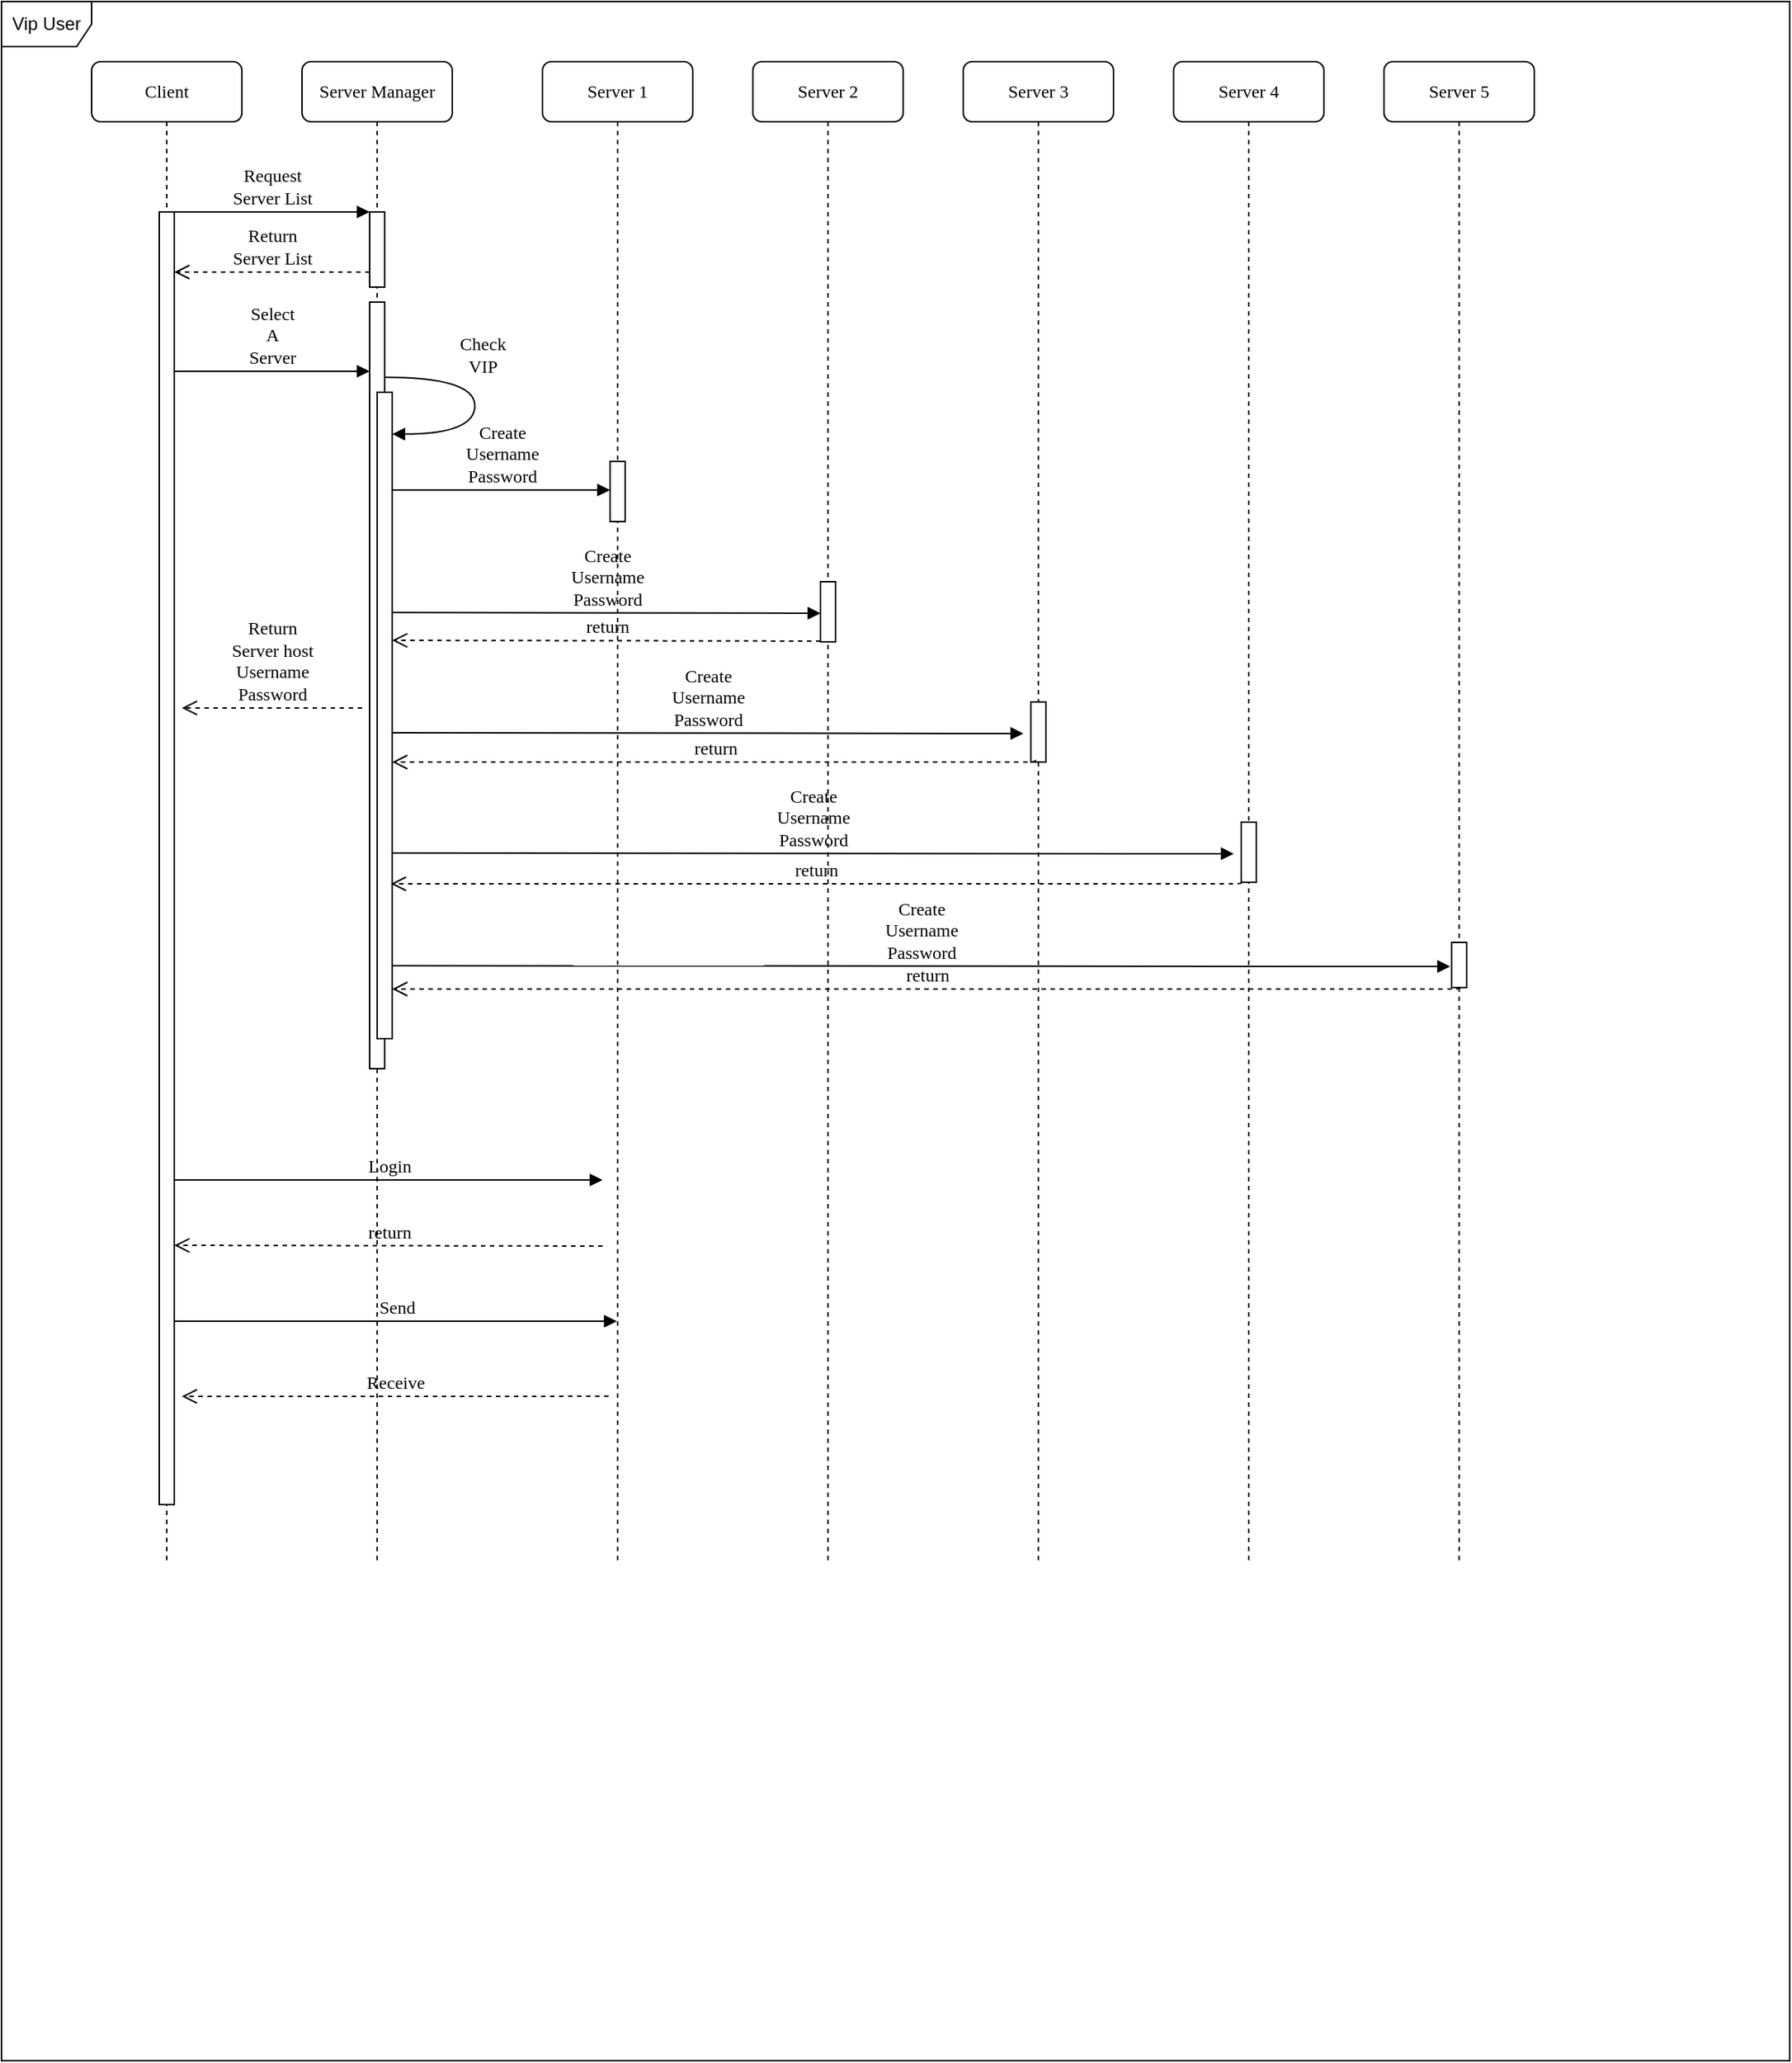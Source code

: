 <mxfile version="22.1.7" type="github">
  <diagram name="Page-1" id="13e1069c-82ec-6db2-03f1-153e76fe0fe0">
    <mxGraphModel dx="2338" dy="1284" grid="1" gridSize="10" guides="1" tooltips="1" connect="1" arrows="1" fold="1" page="1" pageScale="1" pageWidth="1100" pageHeight="850" background="none" math="0" shadow="0">
      <root>
        <mxCell id="0" />
        <mxCell id="1" parent="0" />
        <mxCell id="7baba1c4bc27f4b0-2" value="&lt;div&gt;Server Manager&lt;/div&gt;" style="shape=umlLifeline;perimeter=lifelinePerimeter;whiteSpace=wrap;html=1;container=1;collapsible=0;recursiveResize=0;outlineConnect=0;rounded=1;shadow=0;comic=0;labelBackgroundColor=none;strokeWidth=1;fontFamily=Verdana;fontSize=12;align=center;" parent="1" vertex="1">
          <mxGeometry x="240" y="80" width="100" height="1000" as="geometry" />
        </mxCell>
        <mxCell id="7baba1c4bc27f4b0-10" value="" style="html=1;points=[];perimeter=orthogonalPerimeter;rounded=0;shadow=0;comic=0;labelBackgroundColor=none;strokeWidth=1;fontFamily=Verdana;fontSize=12;align=center;" parent="7baba1c4bc27f4b0-2" vertex="1">
          <mxGeometry x="45" y="100" width="10" height="50" as="geometry" />
        </mxCell>
        <mxCell id="kqqrXtVJcQpzIO3YU2Qk-3" value="" style="html=1;points=[];perimeter=orthogonalPerimeter;rounded=0;shadow=0;comic=0;labelBackgroundColor=none;strokeWidth=1;fontFamily=Verdana;fontSize=12;align=center;" parent="7baba1c4bc27f4b0-2" vertex="1">
          <mxGeometry x="45" y="160" width="10" height="510" as="geometry" />
        </mxCell>
        <mxCell id="kqqrXtVJcQpzIO3YU2Qk-5" value="&lt;div&gt;Select&lt;/div&gt;&lt;div&gt;A&lt;br&gt;&lt;/div&gt;&lt;div&gt;Server &lt;br&gt;&lt;/div&gt;" style="html=1;verticalAlign=bottom;endArrow=block;entryX=0;entryY=0;labelBackgroundColor=none;fontFamily=Verdana;fontSize=12;edgeStyle=elbowEdgeStyle;elbow=vertical;" parent="7baba1c4bc27f4b0-2" edge="1">
          <mxGeometry relative="1" as="geometry">
            <mxPoint x="-85" y="206" as="sourcePoint" />
            <mxPoint x="45" y="206" as="targetPoint" />
          </mxGeometry>
        </mxCell>
        <mxCell id="7baba1c4bc27f4b0-21" value="&lt;div&gt;Return&lt;/div&gt;&lt;div&gt;Server List&lt;/div&gt;" style="html=1;verticalAlign=bottom;endArrow=open;dashed=1;endSize=8;labelBackgroundColor=none;fontFamily=Verdana;fontSize=12;edgeStyle=elbowEdgeStyle;elbow=vertical;" parent="7baba1c4bc27f4b0-2" edge="1">
          <mxGeometry relative="1" as="geometry">
            <mxPoint x="-85" y="140" as="targetPoint" />
            <Array as="points">
              <mxPoint x="-10" y="140" />
              <mxPoint x="20" y="140" />
            </Array>
            <mxPoint x="45" y="140" as="sourcePoint" />
          </mxGeometry>
        </mxCell>
        <mxCell id="g5CKuLgZh3jTE9iR29t2-1" value="" style="html=1;points=[];perimeter=orthogonalPerimeter;rounded=0;shadow=0;comic=0;labelBackgroundColor=none;strokeWidth=1;fontFamily=Verdana;fontSize=12;align=center;" vertex="1" parent="7baba1c4bc27f4b0-2">
          <mxGeometry x="50" y="220" width="10" height="430" as="geometry" />
        </mxCell>
        <mxCell id="7baba1c4bc27f4b0-3" value="&lt;div&gt;Server 1&lt;/div&gt;" style="shape=umlLifeline;perimeter=lifelinePerimeter;whiteSpace=wrap;html=1;container=1;collapsible=0;recursiveResize=0;outlineConnect=0;rounded=1;shadow=0;comic=0;labelBackgroundColor=none;strokeWidth=1;fontFamily=Verdana;fontSize=12;align=center;" parent="1" vertex="1">
          <mxGeometry x="400" y="80" width="100" height="1000" as="geometry" />
        </mxCell>
        <mxCell id="7baba1c4bc27f4b0-13" value="" style="html=1;points=[];perimeter=orthogonalPerimeter;rounded=0;shadow=0;comic=0;labelBackgroundColor=none;strokeWidth=1;fontFamily=Verdana;fontSize=12;align=center;" parent="7baba1c4bc27f4b0-3" vertex="1">
          <mxGeometry x="45" y="266" width="10" height="40" as="geometry" />
        </mxCell>
        <mxCell id="7baba1c4bc27f4b0-14" value="&lt;div&gt;Create&lt;/div&gt;&lt;div&gt;Username&lt;/div&gt;&lt;div&gt;Password&lt;/div&gt;" style="html=1;verticalAlign=bottom;endArrow=block;entryX=0;entryY=0;labelBackgroundColor=none;fontFamily=Verdana;fontSize=12;edgeStyle=elbowEdgeStyle;elbow=vertical;" parent="7baba1c4bc27f4b0-3" edge="1">
          <mxGeometry relative="1" as="geometry">
            <mxPoint x="-100" y="285" as="sourcePoint" />
            <mxPoint x="45" y="285.0" as="targetPoint" />
          </mxGeometry>
        </mxCell>
        <mxCell id="7baba1c4bc27f4b0-4" value="&lt;div&gt;Server 2&lt;/div&gt;" style="shape=umlLifeline;perimeter=lifelinePerimeter;whiteSpace=wrap;html=1;container=1;collapsible=0;recursiveResize=0;outlineConnect=0;rounded=1;shadow=0;comic=0;labelBackgroundColor=none;strokeWidth=1;fontFamily=Verdana;fontSize=12;align=center;" parent="1" vertex="1">
          <mxGeometry x="540" y="80" width="100" height="1000" as="geometry" />
        </mxCell>
        <mxCell id="7baba1c4bc27f4b0-5" value="&lt;div&gt;Server 3&lt;/div&gt;" style="shape=umlLifeline;perimeter=lifelinePerimeter;whiteSpace=wrap;html=1;container=1;collapsible=0;recursiveResize=0;outlineConnect=0;rounded=1;shadow=0;comic=0;labelBackgroundColor=none;strokeWidth=1;fontFamily=Verdana;fontSize=12;align=center;" parent="1" vertex="1">
          <mxGeometry x="680" y="80" width="100" height="1000" as="geometry" />
        </mxCell>
        <mxCell id="7baba1c4bc27f4b0-6" value="Server 4" style="shape=umlLifeline;perimeter=lifelinePerimeter;whiteSpace=wrap;html=1;container=1;collapsible=0;recursiveResize=0;outlineConnect=0;rounded=1;shadow=0;comic=0;labelBackgroundColor=none;strokeWidth=1;fontFamily=Verdana;fontSize=12;align=center;" parent="1" vertex="1">
          <mxGeometry x="820" y="80" width="100" height="1000" as="geometry" />
        </mxCell>
        <mxCell id="7baba1c4bc27f4b0-7" value="Server 5" style="shape=umlLifeline;perimeter=lifelinePerimeter;whiteSpace=wrap;html=1;container=1;collapsible=0;recursiveResize=0;outlineConnect=0;rounded=1;shadow=0;comic=0;labelBackgroundColor=none;strokeWidth=1;fontFamily=Verdana;fontSize=12;align=center;" parent="1" vertex="1">
          <mxGeometry x="960" y="80" width="100" height="1000" as="geometry" />
        </mxCell>
        <mxCell id="7baba1c4bc27f4b0-8" value="&lt;div&gt;Client&lt;/div&gt;" style="shape=umlLifeline;perimeter=lifelinePerimeter;whiteSpace=wrap;html=1;container=1;collapsible=0;recursiveResize=0;outlineConnect=0;rounded=1;shadow=0;comic=0;labelBackgroundColor=none;strokeWidth=1;fontFamily=Verdana;fontSize=12;align=center;" parent="1" vertex="1">
          <mxGeometry x="100" y="80" width="100" height="1000" as="geometry" />
        </mxCell>
        <mxCell id="7baba1c4bc27f4b0-9" value="" style="html=1;points=[];perimeter=orthogonalPerimeter;rounded=0;shadow=0;comic=0;labelBackgroundColor=none;strokeWidth=1;fontFamily=Verdana;fontSize=12;align=center;" parent="7baba1c4bc27f4b0-8" vertex="1">
          <mxGeometry x="45" y="100" width="10" height="860" as="geometry" />
        </mxCell>
        <mxCell id="7baba1c4bc27f4b0-19" value="" style="html=1;points=[];perimeter=orthogonalPerimeter;rounded=0;shadow=0;comic=0;labelBackgroundColor=none;strokeWidth=1;fontFamily=Verdana;fontSize=12;align=center;" parent="1" vertex="1">
          <mxGeometry x="725" y="506" width="10" height="40" as="geometry" />
        </mxCell>
        <mxCell id="7baba1c4bc27f4b0-23" value="Login" style="html=1;verticalAlign=bottom;endArrow=block;labelBackgroundColor=none;fontFamily=Verdana;fontSize=12;" parent="1" edge="1">
          <mxGeometry relative="1" as="geometry">
            <mxPoint x="155" y="824" as="sourcePoint" />
            <mxPoint x="440" y="824" as="targetPoint" />
          </mxGeometry>
        </mxCell>
        <mxCell id="7baba1c4bc27f4b0-25" value="" style="html=1;points=[];perimeter=orthogonalPerimeter;rounded=0;shadow=0;comic=0;labelBackgroundColor=none;strokeColor=#000000;strokeWidth=1;fillColor=#FFFFFF;fontFamily=Verdana;fontSize=12;fontColor=#000000;align=center;" parent="1" vertex="1">
          <mxGeometry x="1005" y="666" width="10" height="30" as="geometry" />
        </mxCell>
        <mxCell id="7baba1c4bc27f4b0-11" value="&lt;div&gt;Request &lt;br&gt;&lt;/div&gt;&lt;div&gt;Server List&lt;/div&gt;" style="html=1;verticalAlign=bottom;endArrow=block;entryX=0;entryY=0;labelBackgroundColor=none;fontFamily=Verdana;fontSize=12;edgeStyle=elbowEdgeStyle;elbow=vertical;" parent="1" source="7baba1c4bc27f4b0-9" target="7baba1c4bc27f4b0-10" edge="1">
          <mxGeometry relative="1" as="geometry">
            <mxPoint x="220" y="190" as="sourcePoint" />
          </mxGeometry>
        </mxCell>
        <mxCell id="kqqrXtVJcQpzIO3YU2Qk-8" value="Vip User" style="shape=umlFrame;whiteSpace=wrap;html=1;pointerEvents=0;" parent="1" vertex="1">
          <mxGeometry x="40" y="40" width="1190" height="1370" as="geometry" />
        </mxCell>
        <mxCell id="kqqrXtVJcQpzIO3YU2Qk-10" value="return" style="html=1;verticalAlign=bottom;endArrow=open;dashed=1;endSize=8;labelBackgroundColor=none;fontFamily=Verdana;fontSize=12;edgeStyle=elbowEdgeStyle;elbow=vertical;" parent="1" edge="1">
          <mxGeometry relative="1" as="geometry">
            <mxPoint x="155" y="867.5" as="targetPoint" />
            <Array as="points">
              <mxPoint x="570" y="867.5" />
            </Array>
            <mxPoint x="440" y="868" as="sourcePoint" />
          </mxGeometry>
        </mxCell>
        <mxCell id="kqqrXtVJcQpzIO3YU2Qk-11" value="Send " style="html=1;verticalAlign=bottom;endArrow=block;labelBackgroundColor=none;fontFamily=Verdana;fontSize=12;edgeStyle=elbowEdgeStyle;elbow=vertical;" parent="1" edge="1" target="7baba1c4bc27f4b0-3">
          <mxGeometry relative="1" as="geometry">
            <mxPoint x="155" y="918" as="sourcePoint" />
            <mxPoint x="425" y="918" as="targetPoint" />
          </mxGeometry>
        </mxCell>
        <mxCell id="kqqrXtVJcQpzIO3YU2Qk-12" value="&lt;div&gt;Receive&lt;/div&gt;" style="html=1;verticalAlign=bottom;endArrow=open;dashed=1;endSize=8;labelBackgroundColor=none;fontFamily=Verdana;fontSize=12;edgeStyle=elbowEdgeStyle;elbow=vertical;exitX=-0.1;exitY=0.833;exitDx=0;exitDy=0;exitPerimeter=0;" parent="1" edge="1">
          <mxGeometry relative="1" as="geometry">
            <mxPoint x="160" y="968" as="targetPoint" />
            <Array as="points">
              <mxPoint x="580" y="968" />
            </Array>
            <mxPoint x="444" y="967.93" as="sourcePoint" />
          </mxGeometry>
        </mxCell>
        <mxCell id="g5CKuLgZh3jTE9iR29t2-2" value="&lt;div&gt;Check&lt;/div&gt;&lt;div&gt;VIP&lt;/div&gt;" style="html=1;verticalAlign=bottom;endArrow=block;labelBackgroundColor=none;fontFamily=Verdana;fontSize=12;elbow=vertical;edgeStyle=orthogonalEdgeStyle;curved=1;exitX=1;exitY=0.02;exitDx=0;exitDy=0;exitPerimeter=0;" edge="1" parent="1">
          <mxGeometry x="-0.189" y="5" relative="1" as="geometry">
            <mxPoint x="295" y="290.0" as="sourcePoint" />
            <mxPoint x="300" y="327.8" as="targetPoint" />
            <Array as="points">
              <mxPoint x="355" y="289.8" />
              <mxPoint x="355" y="327.8" />
            </Array>
            <mxPoint as="offset" />
          </mxGeometry>
        </mxCell>
        <mxCell id="g5CKuLgZh3jTE9iR29t2-3" value="" style="html=1;points=[];perimeter=orthogonalPerimeter;rounded=0;shadow=0;comic=0;labelBackgroundColor=none;strokeWidth=1;fontFamily=Verdana;fontSize=12;align=center;" vertex="1" parent="1">
          <mxGeometry x="865" y="586" width="10" height="40" as="geometry" />
        </mxCell>
        <mxCell id="g5CKuLgZh3jTE9iR29t2-4" value="" style="html=1;points=[];perimeter=orthogonalPerimeter;rounded=0;shadow=0;comic=0;labelBackgroundColor=none;strokeWidth=1;fontFamily=Verdana;fontSize=12;align=center;" vertex="1" parent="1">
          <mxGeometry x="585" y="426" width="10" height="40" as="geometry" />
        </mxCell>
        <mxCell id="g5CKuLgZh3jTE9iR29t2-6" value="&lt;div&gt;Create&lt;/div&gt;&lt;div&gt;Username&lt;/div&gt;&lt;div&gt;Password&lt;/div&gt;" style="html=1;verticalAlign=bottom;endArrow=block;labelBackgroundColor=none;fontFamily=Verdana;fontSize=12;edgeStyle=elbowEdgeStyle;elbow=vertical;" edge="1" parent="1">
          <mxGeometry relative="1" as="geometry">
            <mxPoint x="300" y="446.5" as="sourcePoint" />
            <mxPoint x="585" y="447" as="targetPoint" />
            <Array as="points">
              <mxPoint x="275" y="447" />
            </Array>
          </mxGeometry>
        </mxCell>
        <mxCell id="g5CKuLgZh3jTE9iR29t2-7" value="&lt;div&gt;Create&lt;/div&gt;&lt;div&gt;Username&lt;/div&gt;&lt;div&gt;Password&lt;/div&gt;" style="html=1;verticalAlign=bottom;endArrow=block;labelBackgroundColor=none;fontFamily=Verdana;fontSize=12;edgeStyle=elbowEdgeStyle;elbow=vertical;entryX=-0.1;entryY=0.5;entryDx=0;entryDy=0;entryPerimeter=0;" edge="1" parent="1">
          <mxGeometry relative="1" as="geometry">
            <mxPoint x="300" y="681.5" as="sourcePoint" />
            <mxPoint x="1004" y="682" as="targetPoint" />
            <Array as="points">
              <mxPoint x="275" y="682" />
            </Array>
          </mxGeometry>
        </mxCell>
        <mxCell id="g5CKuLgZh3jTE9iR29t2-8" value="&lt;div&gt;Create&lt;/div&gt;&lt;div&gt;Username&lt;/div&gt;&lt;div&gt;Password&lt;/div&gt;" style="html=1;verticalAlign=bottom;endArrow=block;labelBackgroundColor=none;fontFamily=Verdana;fontSize=12;edgeStyle=elbowEdgeStyle;elbow=vertical;" edge="1" parent="1">
          <mxGeometry relative="1" as="geometry">
            <mxPoint x="300" y="606.5" as="sourcePoint" />
            <mxPoint x="860" y="607" as="targetPoint" />
            <Array as="points">
              <mxPoint x="275" y="607" />
            </Array>
          </mxGeometry>
        </mxCell>
        <mxCell id="g5CKuLgZh3jTE9iR29t2-9" value="&lt;div&gt;Create&lt;/div&gt;&lt;div&gt;Username&lt;/div&gt;&lt;div&gt;Password&lt;/div&gt;" style="html=1;verticalAlign=bottom;endArrow=block;labelBackgroundColor=none;fontFamily=Verdana;fontSize=12;edgeStyle=elbowEdgeStyle;elbow=vertical;entryX=-0.5;entryY=0.5;entryDx=0;entryDy=0;entryPerimeter=0;" edge="1" parent="1">
          <mxGeometry relative="1" as="geometry">
            <mxPoint x="300" y="526.5" as="sourcePoint" />
            <mxPoint x="720" y="527" as="targetPoint" />
            <Array as="points">
              <mxPoint x="275" y="527" />
            </Array>
          </mxGeometry>
        </mxCell>
        <mxCell id="kqqrXtVJcQpzIO3YU2Qk-6" value="&lt;div&gt;Return&lt;/div&gt;&lt;div&gt;Server host&lt;br&gt;&lt;/div&gt;&lt;div&gt;Username&lt;/div&gt;&lt;div&gt;Password&lt;/div&gt;" style="html=1;verticalAlign=bottom;endArrow=open;dashed=1;endSize=8;labelBackgroundColor=none;fontFamily=Verdana;fontSize=12;edgeStyle=elbowEdgeStyle;elbow=vertical;" parent="1" edge="1">
          <mxGeometry relative="1" as="geometry">
            <mxPoint x="160" y="510" as="targetPoint" />
            <Array as="points">
              <mxPoint x="254.5" y="510" />
              <mxPoint x="284.5" y="510" />
            </Array>
            <mxPoint x="280" y="510" as="sourcePoint" />
          </mxGeometry>
        </mxCell>
        <mxCell id="g5CKuLgZh3jTE9iR29t2-11" value="return" style="html=1;verticalAlign=bottom;endArrow=open;dashed=1;endSize=8;labelBackgroundColor=none;fontFamily=Verdana;fontSize=12;edgeStyle=elbowEdgeStyle;elbow=vertical;" edge="1" parent="1">
          <mxGeometry relative="1" as="geometry">
            <mxPoint x="300" y="465" as="targetPoint" />
            <Array as="points">
              <mxPoint x="715" y="465" />
            </Array>
            <mxPoint x="585" y="465.5" as="sourcePoint" />
          </mxGeometry>
        </mxCell>
        <mxCell id="g5CKuLgZh3jTE9iR29t2-12" value="return" style="html=1;verticalAlign=bottom;endArrow=open;dashed=1;endSize=8;labelBackgroundColor=none;fontFamily=Verdana;fontSize=12;edgeStyle=elbowEdgeStyle;elbow=vertical;exitX=0.293;exitY=0.964;exitDx=0;exitDy=0;exitPerimeter=0;" edge="1" parent="1" source="7baba1c4bc27f4b0-19">
          <mxGeometry relative="1" as="geometry">
            <mxPoint x="300" y="546" as="targetPoint" />
            <Array as="points">
              <mxPoint x="715" y="546" />
            </Array>
            <mxPoint x="585" y="546.5" as="sourcePoint" />
          </mxGeometry>
        </mxCell>
        <mxCell id="g5CKuLgZh3jTE9iR29t2-13" value="return" style="html=1;verticalAlign=bottom;endArrow=open;dashed=1;endSize=8;labelBackgroundColor=none;fontFamily=Verdana;fontSize=12;edgeStyle=elbowEdgeStyle;elbow=vertical;exitX=0.293;exitY=0.964;exitDx=0;exitDy=0;exitPerimeter=0;entryX=0.911;entryY=0.759;entryDx=0;entryDy=0;entryPerimeter=0;" edge="1" parent="1" target="g5CKuLgZh3jTE9iR29t2-1">
          <mxGeometry relative="1" as="geometry">
            <mxPoint x="330" y="627" as="targetPoint" />
            <Array as="points">
              <mxPoint x="1005" y="627" />
            </Array>
            <mxPoint x="865" y="626" as="sourcePoint" />
          </mxGeometry>
        </mxCell>
        <mxCell id="g5CKuLgZh3jTE9iR29t2-14" value="return" style="html=1;verticalAlign=bottom;endArrow=open;dashed=1;endSize=8;labelBackgroundColor=none;fontFamily=Verdana;fontSize=12;edgeStyle=elbowEdgeStyle;elbow=vertical;exitX=0.293;exitY=0.964;exitDx=0;exitDy=0;exitPerimeter=0;entryX=1;entryY=0.921;entryDx=0;entryDy=0;entryPerimeter=0;" edge="1" parent="1" target="g5CKuLgZh3jTE9iR29t2-1">
          <mxGeometry relative="1" as="geometry">
            <mxPoint x="310" y="697" as="targetPoint" />
            <Array as="points">
              <mxPoint x="1150.5" y="697" />
            </Array>
            <mxPoint x="1010.5" y="696" as="sourcePoint" />
          </mxGeometry>
        </mxCell>
      </root>
    </mxGraphModel>
  </diagram>
</mxfile>
